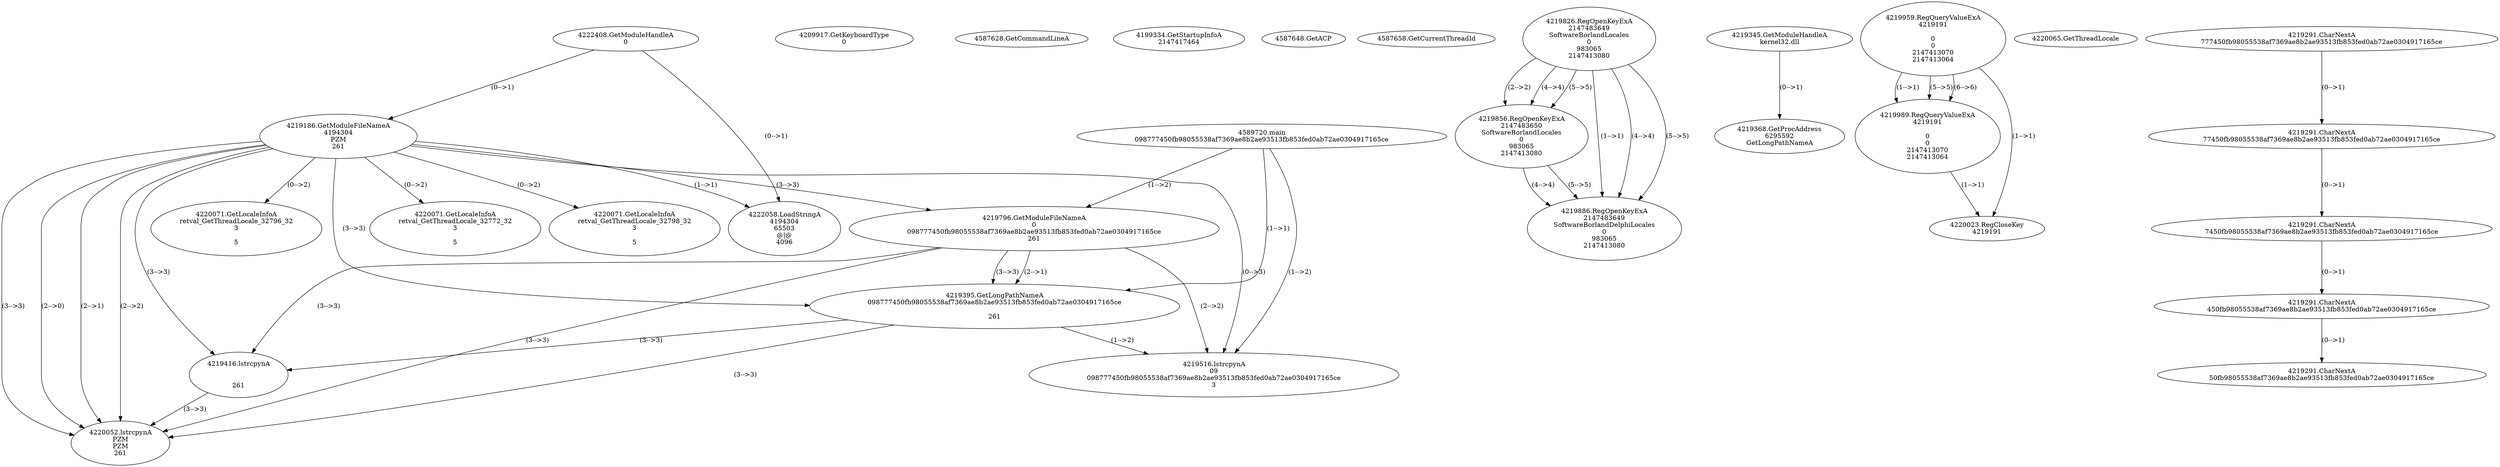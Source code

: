// Global SCDG with merge call
digraph {
	0 [label="4589720.main
098777450fb98055538af7369ae8b2ae93513fb853fed0ab72ae0304917165ce"]
	1 [label="4222408.GetModuleHandleA
0"]
	2 [label="4209917.GetKeyboardType
0"]
	3 [label="4587628.GetCommandLineA
"]
	4 [label="4199334.GetStartupInfoA
2147417464"]
	5 [label="4587648.GetACP
"]
	6 [label="4587658.GetCurrentThreadId
"]
	7 [label="4219186.GetModuleFileNameA
4194304
PZM
261"]
	1 -> 7 [label="(0-->1)"]
	8 [label="4219796.GetModuleFileNameA
0
098777450fb98055538af7369ae8b2ae93513fb853fed0ab72ae0304917165ce
261"]
	0 -> 8 [label="(1-->2)"]
	7 -> 8 [label="(3-->3)"]
	9 [label="4219826.RegOpenKeyExA
2147483649
Software\Borland\Locales
0
983065
2147413080"]
	10 [label="4219345.GetModuleHandleA
kernel32.dll"]
	11 [label="4219368.GetProcAddress
6295592
GetLongPathNameA"]
	10 -> 11 [label="(0-->1)"]
	12 [label="4219395.GetLongPathNameA
098777450fb98055538af7369ae8b2ae93513fb853fed0ab72ae0304917165ce

261"]
	0 -> 12 [label="(1-->1)"]
	8 -> 12 [label="(2-->1)"]
	7 -> 12 [label="(3-->3)"]
	8 -> 12 [label="(3-->3)"]
	13 [label="4219416.lstrcpynA


261"]
	7 -> 13 [label="(3-->3)"]
	8 -> 13 [label="(3-->3)"]
	12 -> 13 [label="(3-->3)"]
	14 [label="4219959.RegQueryValueExA
4219191

0
0
2147413070
2147413064"]
	15 [label="4219989.RegQueryValueExA
4219191

0
0
2147413070
2147413064"]
	14 -> 15 [label="(1-->1)"]
	14 -> 15 [label="(5-->5)"]
	14 -> 15 [label="(6-->6)"]
	16 [label="4220023.RegCloseKey
4219191"]
	14 -> 16 [label="(1-->1)"]
	15 -> 16 [label="(1-->1)"]
	17 [label="4220052.lstrcpynA
PZM
PZM
261"]
	7 -> 17 [label="(2-->1)"]
	7 -> 17 [label="(2-->2)"]
	7 -> 17 [label="(3-->3)"]
	8 -> 17 [label="(3-->3)"]
	12 -> 17 [label="(3-->3)"]
	13 -> 17 [label="(3-->3)"]
	7 -> 17 [label="(2-->0)"]
	18 [label="4220065.GetThreadLocale
"]
	19 [label="4220071.GetLocaleInfoA
retval_GetThreadLocale_32796_32
3

5"]
	7 -> 19 [label="(0-->2)"]
	20 [label="4222058.LoadStringA
4194304
65503
@|@
4096"]
	1 -> 20 [label="(0-->1)"]
	7 -> 20 [label="(1-->1)"]
	21 [label="4219856.RegOpenKeyExA
2147483650
Software\Borland\Locales
0
983065
2147413080"]
	9 -> 21 [label="(2-->2)"]
	9 -> 21 [label="(4-->4)"]
	9 -> 21 [label="(5-->5)"]
	22 [label="4219886.RegOpenKeyExA
2147483649
Software\Borland\Delphi\Locales
0
983065
2147413080"]
	9 -> 22 [label="(1-->1)"]
	9 -> 22 [label="(4-->4)"]
	21 -> 22 [label="(4-->4)"]
	9 -> 22 [label="(5-->5)"]
	21 -> 22 [label="(5-->5)"]
	23 [label="4219516.lstrcpynA
09
098777450fb98055538af7369ae8b2ae93513fb853fed0ab72ae0304917165ce
3"]
	0 -> 23 [label="(1-->2)"]
	8 -> 23 [label="(2-->2)"]
	12 -> 23 [label="(1-->2)"]
	7 -> 23 [label="(0-->3)"]
	24 [label="4219291.CharNextA
777450fb98055538af7369ae8b2ae93513fb853fed0ab72ae0304917165ce"]
	25 [label="4219291.CharNextA
77450fb98055538af7369ae8b2ae93513fb853fed0ab72ae0304917165ce"]
	24 -> 25 [label="(0-->1)"]
	26 [label="4219291.CharNextA
7450fb98055538af7369ae8b2ae93513fb853fed0ab72ae0304917165ce"]
	25 -> 26 [label="(0-->1)"]
	27 [label="4219291.CharNextA
450fb98055538af7369ae8b2ae93513fb853fed0ab72ae0304917165ce"]
	26 -> 27 [label="(0-->1)"]
	28 [label="4219291.CharNextA
50fb98055538af7369ae8b2ae93513fb853fed0ab72ae0304917165ce"]
	27 -> 28 [label="(0-->1)"]
	29 [label="4220071.GetLocaleInfoA
retval_GetThreadLocale_32772_32
3

5"]
	7 -> 29 [label="(0-->2)"]
	30 [label="4220071.GetLocaleInfoA
retval_GetThreadLocale_32798_32
3

5"]
	7 -> 30 [label="(0-->2)"]
}
